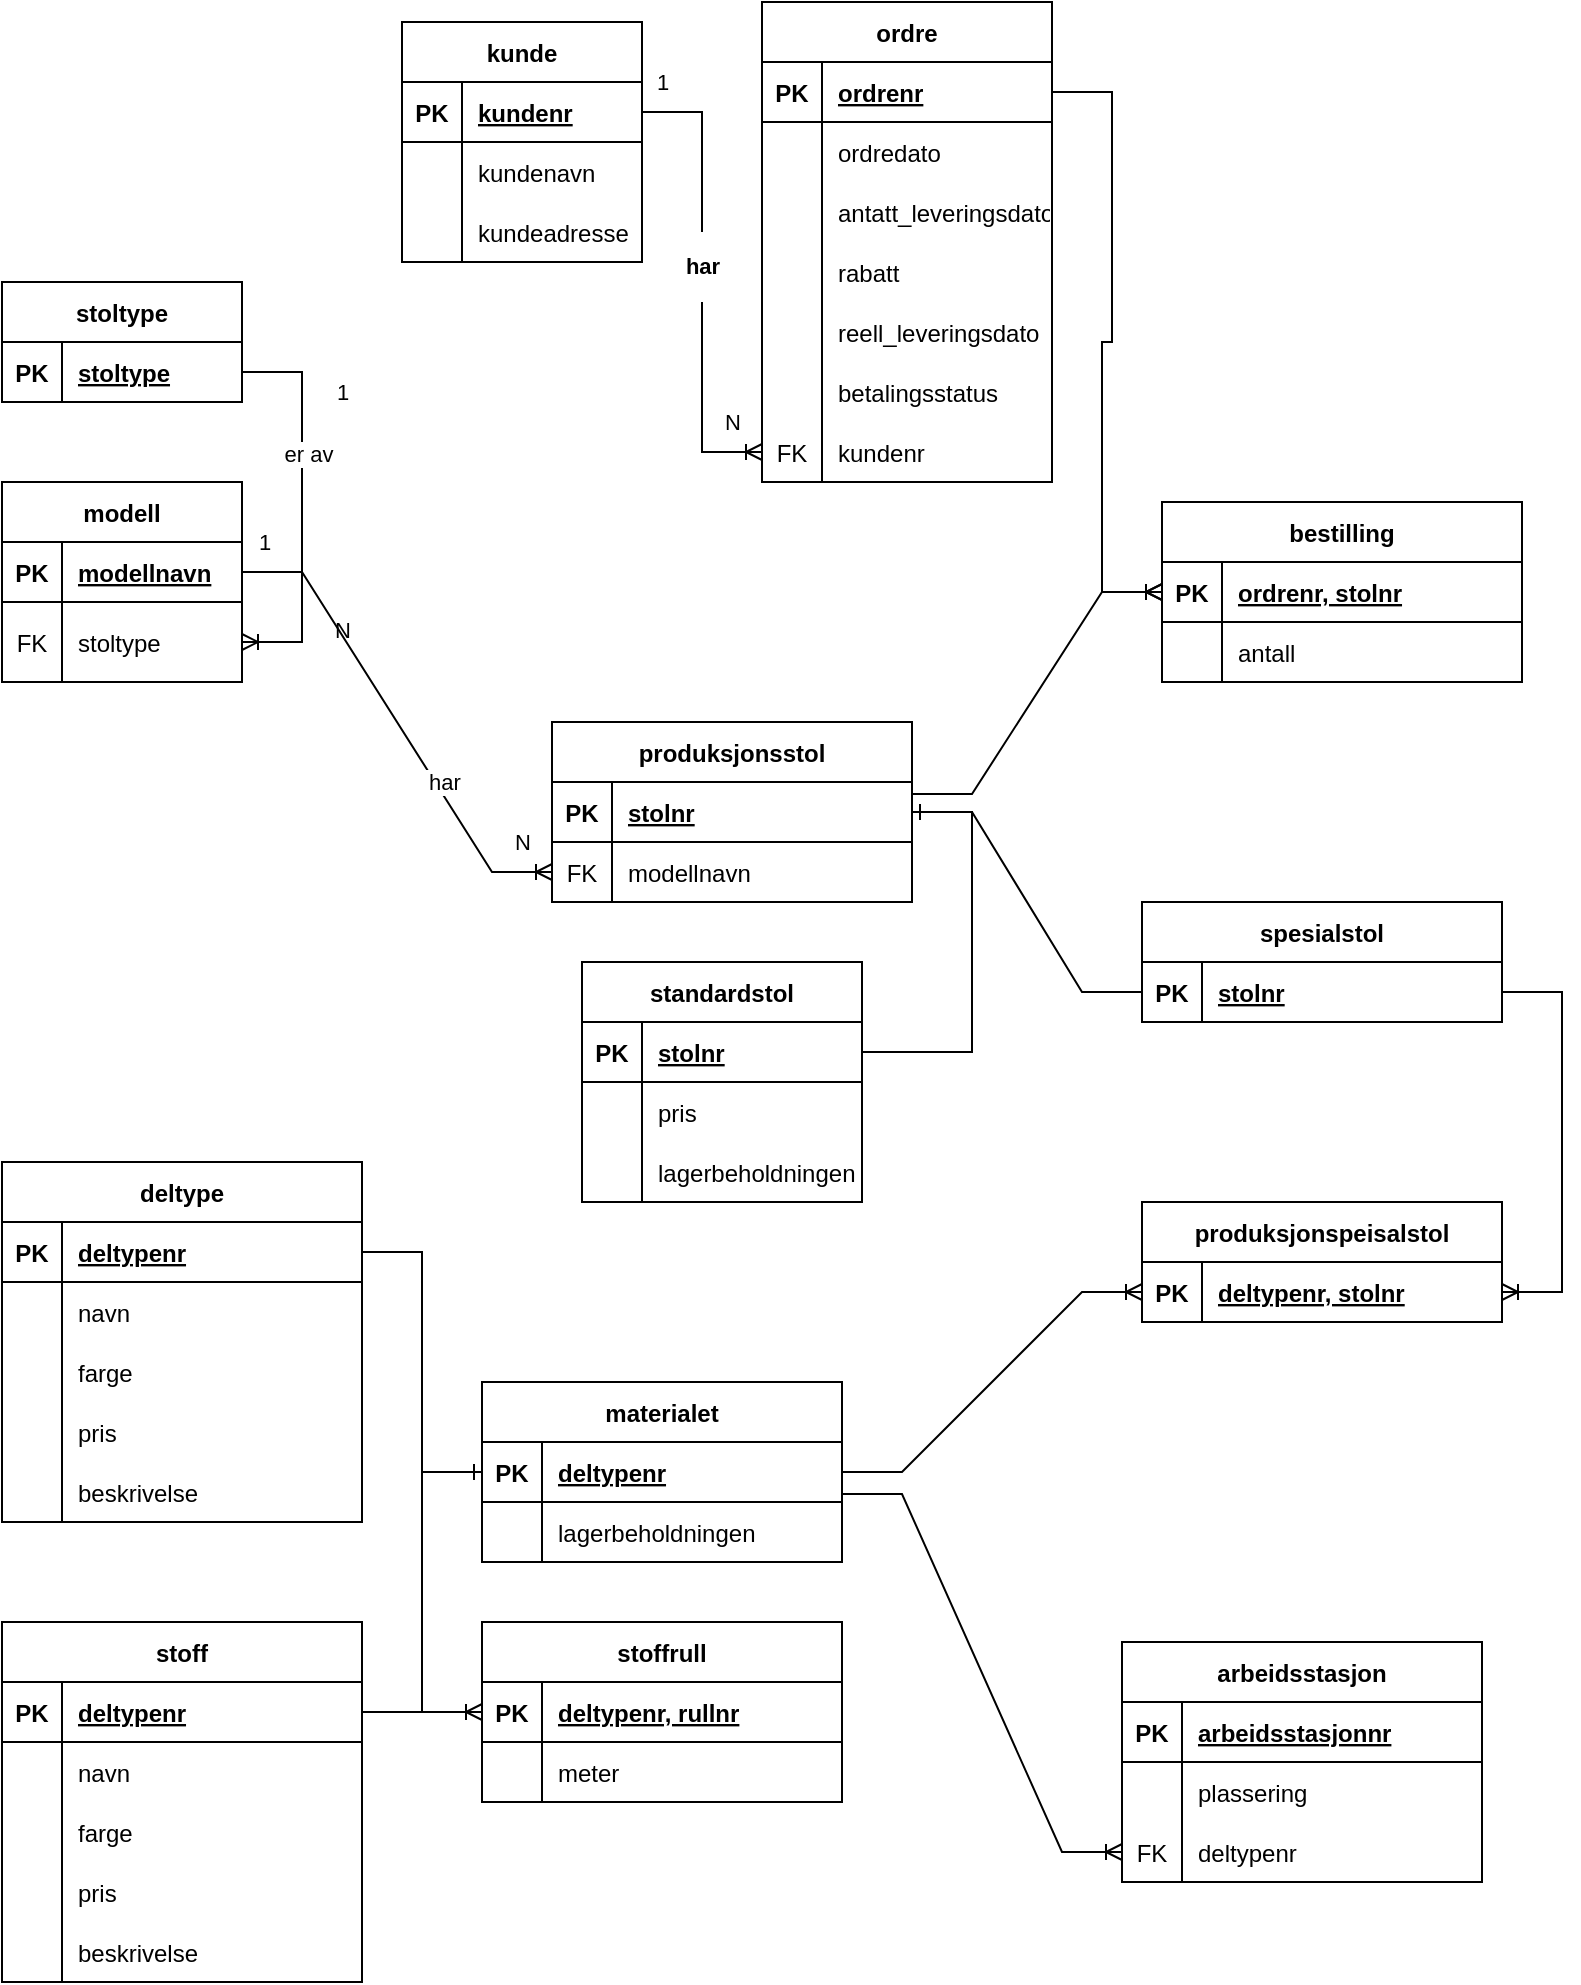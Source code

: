 <mxfile version="20.5.1" type="github">
  <diagram id="R2lEEEUBdFMjLlhIrx00" name="Page-1">
    <mxGraphModel dx="1422" dy="754" grid="1" gridSize="10" guides="1" tooltips="1" connect="1" arrows="1" fold="1" page="1" pageScale="1" pageWidth="850" pageHeight="1100" math="0" shadow="0" extFonts="Permanent Marker^https://fonts.googleapis.com/css?family=Permanent+Marker">
      <root>
        <mxCell id="0" />
        <mxCell id="1" parent="0" />
        <mxCell id="w8iE88kYgk80cEbM73zl-1" value="ordre" style="shape=table;startSize=30;container=1;collapsible=1;childLayout=tableLayout;fixedRows=1;rowLines=0;fontStyle=1;align=center;resizeLast=1;" vertex="1" parent="1">
          <mxGeometry x="440" y="20" width="145" height="240" as="geometry" />
        </mxCell>
        <mxCell id="w8iE88kYgk80cEbM73zl-2" value="" style="shape=tableRow;horizontal=0;startSize=0;swimlaneHead=0;swimlaneBody=0;fillColor=none;collapsible=0;dropTarget=0;points=[[0,0.5],[1,0.5]];portConstraint=eastwest;top=0;left=0;right=0;bottom=1;" vertex="1" parent="w8iE88kYgk80cEbM73zl-1">
          <mxGeometry y="30" width="145" height="30" as="geometry" />
        </mxCell>
        <mxCell id="w8iE88kYgk80cEbM73zl-3" value="PK" style="shape=partialRectangle;connectable=0;fillColor=none;top=0;left=0;bottom=0;right=0;fontStyle=1;overflow=hidden;" vertex="1" parent="w8iE88kYgk80cEbM73zl-2">
          <mxGeometry width="30" height="30" as="geometry">
            <mxRectangle width="30" height="30" as="alternateBounds" />
          </mxGeometry>
        </mxCell>
        <mxCell id="w8iE88kYgk80cEbM73zl-4" value="ordrenr" style="shape=partialRectangle;connectable=0;fillColor=none;top=0;left=0;bottom=0;right=0;align=left;spacingLeft=6;fontStyle=5;overflow=hidden;" vertex="1" parent="w8iE88kYgk80cEbM73zl-2">
          <mxGeometry x="30" width="115" height="30" as="geometry">
            <mxRectangle width="115" height="30" as="alternateBounds" />
          </mxGeometry>
        </mxCell>
        <mxCell id="w8iE88kYgk80cEbM73zl-5" value="" style="shape=tableRow;horizontal=0;startSize=0;swimlaneHead=0;swimlaneBody=0;fillColor=none;collapsible=0;dropTarget=0;points=[[0,0.5],[1,0.5]];portConstraint=eastwest;top=0;left=0;right=0;bottom=0;" vertex="1" parent="w8iE88kYgk80cEbM73zl-1">
          <mxGeometry y="60" width="145" height="30" as="geometry" />
        </mxCell>
        <mxCell id="w8iE88kYgk80cEbM73zl-6" value="" style="shape=partialRectangle;connectable=0;fillColor=none;top=0;left=0;bottom=0;right=0;editable=1;overflow=hidden;" vertex="1" parent="w8iE88kYgk80cEbM73zl-5">
          <mxGeometry width="30" height="30" as="geometry">
            <mxRectangle width="30" height="30" as="alternateBounds" />
          </mxGeometry>
        </mxCell>
        <mxCell id="w8iE88kYgk80cEbM73zl-7" value="ordredato" style="shape=partialRectangle;connectable=0;fillColor=none;top=0;left=0;bottom=0;right=0;align=left;spacingLeft=6;overflow=hidden;" vertex="1" parent="w8iE88kYgk80cEbM73zl-5">
          <mxGeometry x="30" width="115" height="30" as="geometry">
            <mxRectangle width="115" height="30" as="alternateBounds" />
          </mxGeometry>
        </mxCell>
        <mxCell id="w8iE88kYgk80cEbM73zl-8" value="" style="shape=tableRow;horizontal=0;startSize=0;swimlaneHead=0;swimlaneBody=0;fillColor=none;collapsible=0;dropTarget=0;points=[[0,0.5],[1,0.5]];portConstraint=eastwest;top=0;left=0;right=0;bottom=0;" vertex="1" parent="w8iE88kYgk80cEbM73zl-1">
          <mxGeometry y="90" width="145" height="30" as="geometry" />
        </mxCell>
        <mxCell id="w8iE88kYgk80cEbM73zl-9" value="" style="shape=partialRectangle;connectable=0;fillColor=none;top=0;left=0;bottom=0;right=0;editable=1;overflow=hidden;" vertex="1" parent="w8iE88kYgk80cEbM73zl-8">
          <mxGeometry width="30" height="30" as="geometry">
            <mxRectangle width="30" height="30" as="alternateBounds" />
          </mxGeometry>
        </mxCell>
        <mxCell id="w8iE88kYgk80cEbM73zl-10" value="antatt_leveringsdato" style="shape=partialRectangle;connectable=0;fillColor=none;top=0;left=0;bottom=0;right=0;align=left;spacingLeft=6;overflow=hidden;" vertex="1" parent="w8iE88kYgk80cEbM73zl-8">
          <mxGeometry x="30" width="115" height="30" as="geometry">
            <mxRectangle width="115" height="30" as="alternateBounds" />
          </mxGeometry>
        </mxCell>
        <mxCell id="w8iE88kYgk80cEbM73zl-11" value="" style="shape=tableRow;horizontal=0;startSize=0;swimlaneHead=0;swimlaneBody=0;fillColor=none;collapsible=0;dropTarget=0;points=[[0,0.5],[1,0.5]];portConstraint=eastwest;top=0;left=0;right=0;bottom=0;" vertex="1" parent="w8iE88kYgk80cEbM73zl-1">
          <mxGeometry y="120" width="145" height="30" as="geometry" />
        </mxCell>
        <mxCell id="w8iE88kYgk80cEbM73zl-12" value="" style="shape=partialRectangle;connectable=0;fillColor=none;top=0;left=0;bottom=0;right=0;editable=1;overflow=hidden;" vertex="1" parent="w8iE88kYgk80cEbM73zl-11">
          <mxGeometry width="30" height="30" as="geometry">
            <mxRectangle width="30" height="30" as="alternateBounds" />
          </mxGeometry>
        </mxCell>
        <mxCell id="w8iE88kYgk80cEbM73zl-13" value="rabatt" style="shape=partialRectangle;connectable=0;fillColor=none;top=0;left=0;bottom=0;right=0;align=left;spacingLeft=6;overflow=hidden;" vertex="1" parent="w8iE88kYgk80cEbM73zl-11">
          <mxGeometry x="30" width="115" height="30" as="geometry">
            <mxRectangle width="115" height="30" as="alternateBounds" />
          </mxGeometry>
        </mxCell>
        <mxCell id="w8iE88kYgk80cEbM73zl-27" value="" style="shape=tableRow;horizontal=0;startSize=0;swimlaneHead=0;swimlaneBody=0;fillColor=none;collapsible=0;dropTarget=0;points=[[0,0.5],[1,0.5]];portConstraint=eastwest;top=0;left=0;right=0;bottom=0;" vertex="1" parent="w8iE88kYgk80cEbM73zl-1">
          <mxGeometry y="150" width="145" height="30" as="geometry" />
        </mxCell>
        <mxCell id="w8iE88kYgk80cEbM73zl-28" value="" style="shape=partialRectangle;connectable=0;fillColor=none;top=0;left=0;bottom=0;right=0;editable=1;overflow=hidden;" vertex="1" parent="w8iE88kYgk80cEbM73zl-27">
          <mxGeometry width="30" height="30" as="geometry">
            <mxRectangle width="30" height="30" as="alternateBounds" />
          </mxGeometry>
        </mxCell>
        <mxCell id="w8iE88kYgk80cEbM73zl-29" value="reell_leveringsdato" style="shape=partialRectangle;connectable=0;fillColor=none;top=0;left=0;bottom=0;right=0;align=left;spacingLeft=6;overflow=hidden;" vertex="1" parent="w8iE88kYgk80cEbM73zl-27">
          <mxGeometry x="30" width="115" height="30" as="geometry">
            <mxRectangle width="115" height="30" as="alternateBounds" />
          </mxGeometry>
        </mxCell>
        <mxCell id="w8iE88kYgk80cEbM73zl-31" value="" style="shape=tableRow;horizontal=0;startSize=0;swimlaneHead=0;swimlaneBody=0;fillColor=none;collapsible=0;dropTarget=0;points=[[0,0.5],[1,0.5]];portConstraint=eastwest;top=0;left=0;right=0;bottom=0;" vertex="1" parent="w8iE88kYgk80cEbM73zl-1">
          <mxGeometry y="180" width="145" height="30" as="geometry" />
        </mxCell>
        <mxCell id="w8iE88kYgk80cEbM73zl-32" value="" style="shape=partialRectangle;connectable=0;fillColor=none;top=0;left=0;bottom=0;right=0;editable=1;overflow=hidden;" vertex="1" parent="w8iE88kYgk80cEbM73zl-31">
          <mxGeometry width="30" height="30" as="geometry">
            <mxRectangle width="30" height="30" as="alternateBounds" />
          </mxGeometry>
        </mxCell>
        <mxCell id="w8iE88kYgk80cEbM73zl-33" value="betalingsstatus" style="shape=partialRectangle;connectable=0;fillColor=none;top=0;left=0;bottom=0;right=0;align=left;spacingLeft=6;overflow=hidden;" vertex="1" parent="w8iE88kYgk80cEbM73zl-31">
          <mxGeometry x="30" width="115" height="30" as="geometry">
            <mxRectangle width="115" height="30" as="alternateBounds" />
          </mxGeometry>
        </mxCell>
        <mxCell id="w8iE88kYgk80cEbM73zl-34" value="" style="shape=tableRow;horizontal=0;startSize=0;swimlaneHead=0;swimlaneBody=0;fillColor=none;collapsible=0;dropTarget=0;points=[[0,0.5],[1,0.5]];portConstraint=eastwest;top=0;left=0;right=0;bottom=0;" vertex="1" parent="w8iE88kYgk80cEbM73zl-1">
          <mxGeometry y="210" width="145" height="30" as="geometry" />
        </mxCell>
        <mxCell id="w8iE88kYgk80cEbM73zl-35" value="FK" style="shape=partialRectangle;connectable=0;fillColor=none;top=0;left=0;bottom=0;right=0;fontStyle=0;overflow=hidden;" vertex="1" parent="w8iE88kYgk80cEbM73zl-34">
          <mxGeometry width="30" height="30" as="geometry">
            <mxRectangle width="30" height="30" as="alternateBounds" />
          </mxGeometry>
        </mxCell>
        <mxCell id="w8iE88kYgk80cEbM73zl-36" value="kundenr" style="shape=partialRectangle;connectable=0;fillColor=none;top=0;left=0;bottom=0;right=0;align=left;spacingLeft=6;fontStyle=0;overflow=hidden;" vertex="1" parent="w8iE88kYgk80cEbM73zl-34">
          <mxGeometry x="30" width="115" height="30" as="geometry">
            <mxRectangle width="115" height="30" as="alternateBounds" />
          </mxGeometry>
        </mxCell>
        <mxCell id="w8iE88kYgk80cEbM73zl-14" value="kunde" style="shape=table;startSize=30;container=1;collapsible=1;childLayout=tableLayout;fixedRows=1;rowLines=0;fontStyle=1;align=center;resizeLast=1;" vertex="1" parent="1">
          <mxGeometry x="260" y="30" width="120" height="120" as="geometry" />
        </mxCell>
        <mxCell id="w8iE88kYgk80cEbM73zl-15" value="" style="shape=tableRow;horizontal=0;startSize=0;swimlaneHead=0;swimlaneBody=0;fillColor=none;collapsible=0;dropTarget=0;points=[[0,0.5],[1,0.5]];portConstraint=eastwest;top=0;left=0;right=0;bottom=1;" vertex="1" parent="w8iE88kYgk80cEbM73zl-14">
          <mxGeometry y="30" width="120" height="30" as="geometry" />
        </mxCell>
        <mxCell id="w8iE88kYgk80cEbM73zl-16" value="PK" style="shape=partialRectangle;connectable=0;fillColor=none;top=0;left=0;bottom=0;right=0;fontStyle=1;overflow=hidden;" vertex="1" parent="w8iE88kYgk80cEbM73zl-15">
          <mxGeometry width="30" height="30" as="geometry">
            <mxRectangle width="30" height="30" as="alternateBounds" />
          </mxGeometry>
        </mxCell>
        <mxCell id="w8iE88kYgk80cEbM73zl-17" value="kundenr" style="shape=partialRectangle;connectable=0;fillColor=none;top=0;left=0;bottom=0;right=0;align=left;spacingLeft=6;fontStyle=5;overflow=hidden;" vertex="1" parent="w8iE88kYgk80cEbM73zl-15">
          <mxGeometry x="30" width="90" height="30" as="geometry">
            <mxRectangle width="90" height="30" as="alternateBounds" />
          </mxGeometry>
        </mxCell>
        <mxCell id="w8iE88kYgk80cEbM73zl-18" value="" style="shape=tableRow;horizontal=0;startSize=0;swimlaneHead=0;swimlaneBody=0;fillColor=none;collapsible=0;dropTarget=0;points=[[0,0.5],[1,0.5]];portConstraint=eastwest;top=0;left=0;right=0;bottom=0;" vertex="1" parent="w8iE88kYgk80cEbM73zl-14">
          <mxGeometry y="60" width="120" height="30" as="geometry" />
        </mxCell>
        <mxCell id="w8iE88kYgk80cEbM73zl-19" value="" style="shape=partialRectangle;connectable=0;fillColor=none;top=0;left=0;bottom=0;right=0;editable=1;overflow=hidden;" vertex="1" parent="w8iE88kYgk80cEbM73zl-18">
          <mxGeometry width="30" height="30" as="geometry">
            <mxRectangle width="30" height="30" as="alternateBounds" />
          </mxGeometry>
        </mxCell>
        <mxCell id="w8iE88kYgk80cEbM73zl-20" value="kundenavn" style="shape=partialRectangle;connectable=0;fillColor=none;top=0;left=0;bottom=0;right=0;align=left;spacingLeft=6;overflow=hidden;" vertex="1" parent="w8iE88kYgk80cEbM73zl-18">
          <mxGeometry x="30" width="90" height="30" as="geometry">
            <mxRectangle width="90" height="30" as="alternateBounds" />
          </mxGeometry>
        </mxCell>
        <mxCell id="w8iE88kYgk80cEbM73zl-21" value="" style="shape=tableRow;horizontal=0;startSize=0;swimlaneHead=0;swimlaneBody=0;fillColor=none;collapsible=0;dropTarget=0;points=[[0,0.5],[1,0.5]];portConstraint=eastwest;top=0;left=0;right=0;bottom=0;" vertex="1" parent="w8iE88kYgk80cEbM73zl-14">
          <mxGeometry y="90" width="120" height="30" as="geometry" />
        </mxCell>
        <mxCell id="w8iE88kYgk80cEbM73zl-22" value="" style="shape=partialRectangle;connectable=0;fillColor=none;top=0;left=0;bottom=0;right=0;editable=1;overflow=hidden;" vertex="1" parent="w8iE88kYgk80cEbM73zl-21">
          <mxGeometry width="30" height="30" as="geometry">
            <mxRectangle width="30" height="30" as="alternateBounds" />
          </mxGeometry>
        </mxCell>
        <mxCell id="w8iE88kYgk80cEbM73zl-23" value="kundeadresse" style="shape=partialRectangle;connectable=0;fillColor=none;top=0;left=0;bottom=0;right=0;align=left;spacingLeft=6;overflow=hidden;" vertex="1" parent="w8iE88kYgk80cEbM73zl-21">
          <mxGeometry x="30" width="90" height="30" as="geometry">
            <mxRectangle width="90" height="30" as="alternateBounds" />
          </mxGeometry>
        </mxCell>
        <mxCell id="w8iE88kYgk80cEbM73zl-37" value="" style="edgeStyle=entityRelationEdgeStyle;fontSize=12;html=1;endArrow=ERoneToMany;rounded=0;align=right;labelPosition=left;verticalLabelPosition=top;verticalAlign=bottom;" edge="1" parent="1" source="w8iE88kYgk80cEbM73zl-15" target="w8iE88kYgk80cEbM73zl-34">
          <mxGeometry width="100" height="100" relative="1" as="geometry">
            <mxPoint x="290" y="580" as="sourcePoint" />
            <mxPoint x="390" y="480" as="targetPoint" />
          </mxGeometry>
        </mxCell>
        <mxCell id="w8iE88kYgk80cEbM73zl-41" value="1" style="edgeLabel;html=1;align=center;verticalAlign=middle;resizable=0;points=[];" vertex="1" connectable="0" parent="w8iE88kYgk80cEbM73zl-37">
          <mxGeometry x="-0.107" y="-1" relative="1" as="geometry">
            <mxPoint x="-19" y="-88" as="offset" />
          </mxGeometry>
        </mxCell>
        <mxCell id="w8iE88kYgk80cEbM73zl-43" value="N" style="edgeLabel;html=1;align=center;verticalAlign=middle;resizable=0;points=[];" vertex="1" connectable="0" parent="w8iE88kYgk80cEbM73zl-37">
          <mxGeometry x="0.548" y="-2" relative="1" as="geometry">
            <mxPoint x="17" y="7" as="offset" />
          </mxGeometry>
        </mxCell>
        <mxCell id="w8iE88kYgk80cEbM73zl-44" value="&lt;p style=&quot;line-height: 1.2;&quot;&gt;&lt;b&gt;&amp;nbsp;har&amp;nbsp;&lt;/b&gt;&lt;/p&gt;" style="edgeLabel;html=1;align=center;verticalAlign=middle;resizable=0;points=[];spacingLeft=0;spacingRight=0;spacing=0;" vertex="1" connectable="0" parent="w8iE88kYgk80cEbM73zl-37">
          <mxGeometry x="-0.065" y="-1" relative="1" as="geometry">
            <mxPoint x="1" y="-1" as="offset" />
          </mxGeometry>
        </mxCell>
        <mxCell id="w8iE88kYgk80cEbM73zl-45" value="stoltype" style="shape=table;startSize=30;container=1;collapsible=1;childLayout=tableLayout;fixedRows=1;rowLines=0;fontStyle=1;align=center;resizeLast=1;" vertex="1" parent="1">
          <mxGeometry x="60" y="160" width="120" height="60" as="geometry" />
        </mxCell>
        <mxCell id="w8iE88kYgk80cEbM73zl-46" value="" style="shape=tableRow;horizontal=0;startSize=0;swimlaneHead=0;swimlaneBody=0;fillColor=none;collapsible=0;dropTarget=0;points=[[0,0.5],[1,0.5]];portConstraint=eastwest;top=0;left=0;right=0;bottom=1;" vertex="1" parent="w8iE88kYgk80cEbM73zl-45">
          <mxGeometry y="30" width="120" height="30" as="geometry" />
        </mxCell>
        <mxCell id="w8iE88kYgk80cEbM73zl-47" value="PK" style="shape=partialRectangle;connectable=0;fillColor=none;top=0;left=0;bottom=0;right=0;fontStyle=1;overflow=hidden;" vertex="1" parent="w8iE88kYgk80cEbM73zl-46">
          <mxGeometry width="30" height="30" as="geometry">
            <mxRectangle width="30" height="30" as="alternateBounds" />
          </mxGeometry>
        </mxCell>
        <mxCell id="w8iE88kYgk80cEbM73zl-48" value="stoltype" style="shape=partialRectangle;connectable=0;fillColor=none;top=0;left=0;bottom=0;right=0;align=left;spacingLeft=6;fontStyle=5;overflow=hidden;" vertex="1" parent="w8iE88kYgk80cEbM73zl-46">
          <mxGeometry x="30" width="90" height="30" as="geometry">
            <mxRectangle width="90" height="30" as="alternateBounds" />
          </mxGeometry>
        </mxCell>
        <mxCell id="w8iE88kYgk80cEbM73zl-58" value="modell" style="shape=table;startSize=30;container=1;collapsible=1;childLayout=tableLayout;fixedRows=1;rowLines=0;fontStyle=1;align=center;resizeLast=1;" vertex="1" parent="1">
          <mxGeometry x="60" y="260" width="120" height="100" as="geometry" />
        </mxCell>
        <mxCell id="w8iE88kYgk80cEbM73zl-59" value="" style="shape=tableRow;horizontal=0;startSize=0;swimlaneHead=0;swimlaneBody=0;fillColor=none;collapsible=0;dropTarget=0;points=[[0,0.5],[1,0.5]];portConstraint=eastwest;top=0;left=0;right=0;bottom=1;" vertex="1" parent="w8iE88kYgk80cEbM73zl-58">
          <mxGeometry y="30" width="120" height="30" as="geometry" />
        </mxCell>
        <mxCell id="w8iE88kYgk80cEbM73zl-60" value="PK" style="shape=partialRectangle;connectable=0;fillColor=none;top=0;left=0;bottom=0;right=0;fontStyle=1;overflow=hidden;" vertex="1" parent="w8iE88kYgk80cEbM73zl-59">
          <mxGeometry width="30" height="30" as="geometry">
            <mxRectangle width="30" height="30" as="alternateBounds" />
          </mxGeometry>
        </mxCell>
        <mxCell id="w8iE88kYgk80cEbM73zl-61" value="modellnavn" style="shape=partialRectangle;connectable=0;fillColor=none;top=0;left=0;bottom=0;right=0;align=left;spacingLeft=6;fontStyle=5;overflow=hidden;" vertex="1" parent="w8iE88kYgk80cEbM73zl-59">
          <mxGeometry x="30" width="90" height="30" as="geometry">
            <mxRectangle width="90" height="30" as="alternateBounds" />
          </mxGeometry>
        </mxCell>
        <mxCell id="w8iE88kYgk80cEbM73zl-71" value="" style="shape=tableRow;horizontal=0;startSize=0;swimlaneHead=0;swimlaneBody=0;fillColor=none;collapsible=0;dropTarget=0;points=[[0,0.5],[1,0.5]];portConstraint=eastwest;top=0;left=0;right=0;bottom=0;" vertex="1" parent="w8iE88kYgk80cEbM73zl-58">
          <mxGeometry y="60" width="120" height="40" as="geometry" />
        </mxCell>
        <mxCell id="w8iE88kYgk80cEbM73zl-72" value="FK" style="shape=partialRectangle;connectable=0;fillColor=none;top=0;left=0;bottom=0;right=0;fontStyle=0;overflow=hidden;" vertex="1" parent="w8iE88kYgk80cEbM73zl-71">
          <mxGeometry width="30" height="40" as="geometry">
            <mxRectangle width="30" height="40" as="alternateBounds" />
          </mxGeometry>
        </mxCell>
        <mxCell id="w8iE88kYgk80cEbM73zl-73" value="stoltype" style="shape=partialRectangle;connectable=0;fillColor=none;top=0;left=0;bottom=0;right=0;align=left;spacingLeft=6;fontStyle=0;overflow=hidden;" vertex="1" parent="w8iE88kYgk80cEbM73zl-71">
          <mxGeometry x="30" width="90" height="40" as="geometry">
            <mxRectangle width="90" height="40" as="alternateBounds" />
          </mxGeometry>
        </mxCell>
        <mxCell id="w8iE88kYgk80cEbM73zl-74" value="" style="edgeStyle=entityRelationEdgeStyle;fontSize=12;html=1;endArrow=ERoneToMany;rounded=0;align=center;" edge="1" parent="1" source="w8iE88kYgk80cEbM73zl-46" target="w8iE88kYgk80cEbM73zl-71">
          <mxGeometry width="100" height="100" relative="1" as="geometry">
            <mxPoint x="60" y="590" as="sourcePoint" />
            <mxPoint x="100" y="680" as="targetPoint" />
          </mxGeometry>
        </mxCell>
        <mxCell id="w8iE88kYgk80cEbM73zl-75" value="1" style="edgeLabel;html=1;align=center;verticalAlign=middle;resizable=0;points=[];" vertex="1" connectable="0" parent="w8iE88kYgk80cEbM73zl-74">
          <mxGeometry x="-0.034" y="2" relative="1" as="geometry">
            <mxPoint x="18" y="-54" as="offset" />
          </mxGeometry>
        </mxCell>
        <mxCell id="w8iE88kYgk80cEbM73zl-76" value="N" style="edgeLabel;html=1;align=center;verticalAlign=middle;resizable=0;points=[];" vertex="1" connectable="0" parent="w8iE88kYgk80cEbM73zl-74">
          <mxGeometry x="0.151" relative="1" as="geometry">
            <mxPoint x="20" y="47" as="offset" />
          </mxGeometry>
        </mxCell>
        <mxCell id="w8iE88kYgk80cEbM73zl-77" value="er av" style="edgeLabel;html=1;align=center;verticalAlign=middle;resizable=0;points=[];" vertex="1" connectable="0" parent="w8iE88kYgk80cEbM73zl-74">
          <mxGeometry x="-0.083" y="3" relative="1" as="geometry">
            <mxPoint y="-19" as="offset" />
          </mxGeometry>
        </mxCell>
        <mxCell id="w8iE88kYgk80cEbM73zl-78" value="standardstol" style="shape=table;startSize=30;container=1;collapsible=1;childLayout=tableLayout;fixedRows=1;rowLines=0;fontStyle=1;align=center;resizeLast=1;" vertex="1" parent="1">
          <mxGeometry x="350" y="500" width="140" height="120" as="geometry" />
        </mxCell>
        <mxCell id="w8iE88kYgk80cEbM73zl-79" value="" style="shape=tableRow;horizontal=0;startSize=0;swimlaneHead=0;swimlaneBody=0;fillColor=none;collapsible=0;dropTarget=0;points=[[0,0.5],[1,0.5]];portConstraint=eastwest;top=0;left=0;right=0;bottom=1;" vertex="1" parent="w8iE88kYgk80cEbM73zl-78">
          <mxGeometry y="30" width="140" height="30" as="geometry" />
        </mxCell>
        <mxCell id="w8iE88kYgk80cEbM73zl-80" value="PK" style="shape=partialRectangle;connectable=0;fillColor=none;top=0;left=0;bottom=0;right=0;fontStyle=1;overflow=hidden;" vertex="1" parent="w8iE88kYgk80cEbM73zl-79">
          <mxGeometry width="30" height="30" as="geometry">
            <mxRectangle width="30" height="30" as="alternateBounds" />
          </mxGeometry>
        </mxCell>
        <mxCell id="w8iE88kYgk80cEbM73zl-81" value="stolnr" style="shape=partialRectangle;connectable=0;fillColor=none;top=0;left=0;bottom=0;right=0;align=left;spacingLeft=6;fontStyle=5;overflow=hidden;" vertex="1" parent="w8iE88kYgk80cEbM73zl-79">
          <mxGeometry x="30" width="110" height="30" as="geometry">
            <mxRectangle width="110" height="30" as="alternateBounds" />
          </mxGeometry>
        </mxCell>
        <mxCell id="w8iE88kYgk80cEbM73zl-82" value="" style="shape=tableRow;horizontal=0;startSize=0;swimlaneHead=0;swimlaneBody=0;fillColor=none;collapsible=0;dropTarget=0;points=[[0,0.5],[1,0.5]];portConstraint=eastwest;top=0;left=0;right=0;bottom=0;" vertex="1" parent="w8iE88kYgk80cEbM73zl-78">
          <mxGeometry y="60" width="140" height="30" as="geometry" />
        </mxCell>
        <mxCell id="w8iE88kYgk80cEbM73zl-83" value="" style="shape=partialRectangle;connectable=0;fillColor=none;top=0;left=0;bottom=0;right=0;editable=1;overflow=hidden;" vertex="1" parent="w8iE88kYgk80cEbM73zl-82">
          <mxGeometry width="30" height="30" as="geometry">
            <mxRectangle width="30" height="30" as="alternateBounds" />
          </mxGeometry>
        </mxCell>
        <mxCell id="w8iE88kYgk80cEbM73zl-84" value="pris" style="shape=partialRectangle;connectable=0;fillColor=none;top=0;left=0;bottom=0;right=0;align=left;spacingLeft=6;overflow=hidden;" vertex="1" parent="w8iE88kYgk80cEbM73zl-82">
          <mxGeometry x="30" width="110" height="30" as="geometry">
            <mxRectangle width="110" height="30" as="alternateBounds" />
          </mxGeometry>
        </mxCell>
        <mxCell id="w8iE88kYgk80cEbM73zl-85" value="" style="shape=tableRow;horizontal=0;startSize=0;swimlaneHead=0;swimlaneBody=0;fillColor=none;collapsible=0;dropTarget=0;points=[[0,0.5],[1,0.5]];portConstraint=eastwest;top=0;left=0;right=0;bottom=0;" vertex="1" parent="w8iE88kYgk80cEbM73zl-78">
          <mxGeometry y="90" width="140" height="30" as="geometry" />
        </mxCell>
        <mxCell id="w8iE88kYgk80cEbM73zl-86" value="" style="shape=partialRectangle;connectable=0;fillColor=none;top=0;left=0;bottom=0;right=0;editable=1;overflow=hidden;" vertex="1" parent="w8iE88kYgk80cEbM73zl-85">
          <mxGeometry width="30" height="30" as="geometry">
            <mxRectangle width="30" height="30" as="alternateBounds" />
          </mxGeometry>
        </mxCell>
        <mxCell id="w8iE88kYgk80cEbM73zl-87" value="lagerbeholdningen" style="shape=partialRectangle;connectable=0;fillColor=none;top=0;left=0;bottom=0;right=0;align=left;spacingLeft=6;overflow=hidden;" vertex="1" parent="w8iE88kYgk80cEbM73zl-85">
          <mxGeometry x="30" width="110" height="30" as="geometry">
            <mxRectangle width="110" height="30" as="alternateBounds" />
          </mxGeometry>
        </mxCell>
        <mxCell id="w8iE88kYgk80cEbM73zl-91" value="bestilling" style="shape=table;startSize=30;container=1;collapsible=1;childLayout=tableLayout;fixedRows=1;rowLines=0;fontStyle=1;align=center;resizeLast=1;" vertex="1" parent="1">
          <mxGeometry x="640" y="270" width="180" height="90" as="geometry" />
        </mxCell>
        <mxCell id="w8iE88kYgk80cEbM73zl-92" value="" style="shape=tableRow;horizontal=0;startSize=0;swimlaneHead=0;swimlaneBody=0;fillColor=none;collapsible=0;dropTarget=0;points=[[0,0.5],[1,0.5]];portConstraint=eastwest;top=0;left=0;right=0;bottom=1;" vertex="1" parent="w8iE88kYgk80cEbM73zl-91">
          <mxGeometry y="30" width="180" height="30" as="geometry" />
        </mxCell>
        <mxCell id="w8iE88kYgk80cEbM73zl-93" value="PK" style="shape=partialRectangle;connectable=0;fillColor=none;top=0;left=0;bottom=0;right=0;fontStyle=1;overflow=hidden;" vertex="1" parent="w8iE88kYgk80cEbM73zl-92">
          <mxGeometry width="30" height="30" as="geometry">
            <mxRectangle width="30" height="30" as="alternateBounds" />
          </mxGeometry>
        </mxCell>
        <mxCell id="w8iE88kYgk80cEbM73zl-94" value="ordrenr, stolnr" style="shape=partialRectangle;connectable=0;fillColor=none;top=0;left=0;bottom=0;right=0;align=left;spacingLeft=6;fontStyle=5;overflow=hidden;" vertex="1" parent="w8iE88kYgk80cEbM73zl-92">
          <mxGeometry x="30" width="150" height="30" as="geometry">
            <mxRectangle width="150" height="30" as="alternateBounds" />
          </mxGeometry>
        </mxCell>
        <mxCell id="w8iE88kYgk80cEbM73zl-95" value="" style="shape=tableRow;horizontal=0;startSize=0;swimlaneHead=0;swimlaneBody=0;fillColor=none;collapsible=0;dropTarget=0;points=[[0,0.5],[1,0.5]];portConstraint=eastwest;top=0;left=0;right=0;bottom=0;" vertex="1" parent="w8iE88kYgk80cEbM73zl-91">
          <mxGeometry y="60" width="180" height="30" as="geometry" />
        </mxCell>
        <mxCell id="w8iE88kYgk80cEbM73zl-96" value="" style="shape=partialRectangle;connectable=0;fillColor=none;top=0;left=0;bottom=0;right=0;editable=1;overflow=hidden;" vertex="1" parent="w8iE88kYgk80cEbM73zl-95">
          <mxGeometry width="30" height="30" as="geometry">
            <mxRectangle width="30" height="30" as="alternateBounds" />
          </mxGeometry>
        </mxCell>
        <mxCell id="w8iE88kYgk80cEbM73zl-97" value="antall" style="shape=partialRectangle;connectable=0;fillColor=none;top=0;left=0;bottom=0;right=0;align=left;spacingLeft=6;overflow=hidden;" vertex="1" parent="w8iE88kYgk80cEbM73zl-95">
          <mxGeometry x="30" width="150" height="30" as="geometry">
            <mxRectangle width="150" height="30" as="alternateBounds" />
          </mxGeometry>
        </mxCell>
        <mxCell id="w8iE88kYgk80cEbM73zl-104" value="produksjonsstol" style="shape=table;startSize=30;container=1;collapsible=1;childLayout=tableLayout;fixedRows=1;rowLines=0;fontStyle=1;align=center;resizeLast=1;" vertex="1" parent="1">
          <mxGeometry x="335" y="380" width="180" height="90" as="geometry" />
        </mxCell>
        <mxCell id="w8iE88kYgk80cEbM73zl-105" value="" style="shape=tableRow;horizontal=0;startSize=0;swimlaneHead=0;swimlaneBody=0;fillColor=none;collapsible=0;dropTarget=0;points=[[0,0.5],[1,0.5]];portConstraint=eastwest;top=0;left=0;right=0;bottom=1;" vertex="1" parent="w8iE88kYgk80cEbM73zl-104">
          <mxGeometry y="30" width="180" height="30" as="geometry" />
        </mxCell>
        <mxCell id="w8iE88kYgk80cEbM73zl-106" value="PK" style="shape=partialRectangle;connectable=0;fillColor=none;top=0;left=0;bottom=0;right=0;fontStyle=1;overflow=hidden;" vertex="1" parent="w8iE88kYgk80cEbM73zl-105">
          <mxGeometry width="30" height="30" as="geometry">
            <mxRectangle width="30" height="30" as="alternateBounds" />
          </mxGeometry>
        </mxCell>
        <mxCell id="w8iE88kYgk80cEbM73zl-107" value="stolnr" style="shape=partialRectangle;connectable=0;fillColor=none;top=0;left=0;bottom=0;right=0;align=left;spacingLeft=6;fontStyle=5;overflow=hidden;" vertex="1" parent="w8iE88kYgk80cEbM73zl-105">
          <mxGeometry x="30" width="150" height="30" as="geometry">
            <mxRectangle width="150" height="30" as="alternateBounds" />
          </mxGeometry>
        </mxCell>
        <mxCell id="w8iE88kYgk80cEbM73zl-117" value="" style="shape=tableRow;horizontal=0;startSize=0;swimlaneHead=0;swimlaneBody=0;fillColor=none;collapsible=0;dropTarget=0;points=[[0,0.5],[1,0.5]];portConstraint=eastwest;top=0;left=0;right=0;bottom=0;" vertex="1" parent="w8iE88kYgk80cEbM73zl-104">
          <mxGeometry y="60" width="180" height="30" as="geometry" />
        </mxCell>
        <mxCell id="w8iE88kYgk80cEbM73zl-118" value="FK" style="shape=partialRectangle;connectable=0;fillColor=none;top=0;left=0;bottom=0;right=0;fontStyle=0;overflow=hidden;" vertex="1" parent="w8iE88kYgk80cEbM73zl-117">
          <mxGeometry width="30" height="30" as="geometry">
            <mxRectangle width="30" height="30" as="alternateBounds" />
          </mxGeometry>
        </mxCell>
        <mxCell id="w8iE88kYgk80cEbM73zl-119" value="modellnavn" style="shape=partialRectangle;connectable=0;fillColor=none;top=0;left=0;bottom=0;right=0;align=left;spacingLeft=6;fontStyle=0;overflow=hidden;" vertex="1" parent="w8iE88kYgk80cEbM73zl-117">
          <mxGeometry x="30" width="150" height="30" as="geometry">
            <mxRectangle width="150" height="30" as="alternateBounds" />
          </mxGeometry>
        </mxCell>
        <mxCell id="w8iE88kYgk80cEbM73zl-121" value="" style="edgeStyle=entityRelationEdgeStyle;fontSize=12;html=1;endArrow=ERoneToMany;rounded=0;" edge="1" parent="1" source="w8iE88kYgk80cEbM73zl-59" target="w8iE88kYgk80cEbM73zl-117">
          <mxGeometry width="100" height="100" relative="1" as="geometry">
            <mxPoint x="380" y="520" as="sourcePoint" />
            <mxPoint x="480" y="420" as="targetPoint" />
          </mxGeometry>
        </mxCell>
        <mxCell id="w8iE88kYgk80cEbM73zl-122" value="1" style="edgeLabel;html=1;align=center;verticalAlign=middle;resizable=0;points=[];" vertex="1" connectable="0" parent="w8iE88kYgk80cEbM73zl-121">
          <mxGeometry x="-0.02" y="-2" relative="1" as="geometry">
            <mxPoint x="-64" y="-89" as="offset" />
          </mxGeometry>
        </mxCell>
        <mxCell id="w8iE88kYgk80cEbM73zl-123" value="N" style="edgeLabel;html=1;align=center;verticalAlign=middle;resizable=0;points=[];" vertex="1" connectable="0" parent="w8iE88kYgk80cEbM73zl-121">
          <mxGeometry x="0.04" y="2" relative="1" as="geometry">
            <mxPoint x="58" y="57" as="offset" />
          </mxGeometry>
        </mxCell>
        <mxCell id="w8iE88kYgk80cEbM73zl-124" value="&amp;nbsp;har&amp;nbsp;" style="edgeLabel;html=1;align=center;verticalAlign=middle;resizable=0;points=[];" vertex="1" connectable="0" parent="w8iE88kYgk80cEbM73zl-121">
          <mxGeometry x="-0.02" y="-2" relative="1" as="geometry">
            <mxPoint x="26" y="31" as="offset" />
          </mxGeometry>
        </mxCell>
        <mxCell id="w8iE88kYgk80cEbM73zl-125" value="" style="edgeStyle=entityRelationEdgeStyle;fontSize=12;html=1;endArrow=ERoneToMany;rounded=0;exitX=1;exitY=0.2;exitDx=0;exitDy=0;exitPerimeter=0;" edge="1" parent="1" source="w8iE88kYgk80cEbM73zl-105" target="w8iE88kYgk80cEbM73zl-92">
          <mxGeometry width="100" height="100" relative="1" as="geometry">
            <mxPoint x="570" y="600" as="sourcePoint" />
            <mxPoint x="670" y="500" as="targetPoint" />
          </mxGeometry>
        </mxCell>
        <mxCell id="w8iE88kYgk80cEbM73zl-126" value="" style="edgeStyle=entityRelationEdgeStyle;fontSize=12;html=1;endArrow=ERoneToMany;rounded=0;" edge="1" parent="1" source="w8iE88kYgk80cEbM73zl-2" target="w8iE88kYgk80cEbM73zl-92">
          <mxGeometry width="100" height="100" relative="1" as="geometry">
            <mxPoint x="670" y="390" as="sourcePoint" />
            <mxPoint x="770" y="290" as="targetPoint" />
          </mxGeometry>
        </mxCell>
        <mxCell id="w8iE88kYgk80cEbM73zl-127" value="spesialstol" style="shape=table;startSize=30;container=1;collapsible=1;childLayout=tableLayout;fixedRows=1;rowLines=0;fontStyle=1;align=center;resizeLast=1;" vertex="1" parent="1">
          <mxGeometry x="630" y="470" width="180" height="60" as="geometry" />
        </mxCell>
        <mxCell id="w8iE88kYgk80cEbM73zl-128" value="" style="shape=tableRow;horizontal=0;startSize=0;swimlaneHead=0;swimlaneBody=0;fillColor=none;collapsible=0;dropTarget=0;points=[[0,0.5],[1,0.5]];portConstraint=eastwest;top=0;left=0;right=0;bottom=1;" vertex="1" parent="w8iE88kYgk80cEbM73zl-127">
          <mxGeometry y="30" width="180" height="30" as="geometry" />
        </mxCell>
        <mxCell id="w8iE88kYgk80cEbM73zl-129" value="PK" style="shape=partialRectangle;connectable=0;fillColor=none;top=0;left=0;bottom=0;right=0;fontStyle=1;overflow=hidden;" vertex="1" parent="w8iE88kYgk80cEbM73zl-128">
          <mxGeometry width="30" height="30" as="geometry">
            <mxRectangle width="30" height="30" as="alternateBounds" />
          </mxGeometry>
        </mxCell>
        <mxCell id="w8iE88kYgk80cEbM73zl-130" value="stolnr" style="shape=partialRectangle;connectable=0;fillColor=none;top=0;left=0;bottom=0;right=0;align=left;spacingLeft=6;fontStyle=5;overflow=hidden;" vertex="1" parent="w8iE88kYgk80cEbM73zl-128">
          <mxGeometry x="30" width="150" height="30" as="geometry">
            <mxRectangle width="150" height="30" as="alternateBounds" />
          </mxGeometry>
        </mxCell>
        <mxCell id="w8iE88kYgk80cEbM73zl-140" value="arbeidsstasjon" style="shape=table;startSize=30;container=1;collapsible=1;childLayout=tableLayout;fixedRows=1;rowLines=0;fontStyle=1;align=center;resizeLast=1;" vertex="1" parent="1">
          <mxGeometry x="620" y="840" width="180" height="120" as="geometry" />
        </mxCell>
        <mxCell id="w8iE88kYgk80cEbM73zl-141" value="" style="shape=tableRow;horizontal=0;startSize=0;swimlaneHead=0;swimlaneBody=0;fillColor=none;collapsible=0;dropTarget=0;points=[[0,0.5],[1,0.5]];portConstraint=eastwest;top=0;left=0;right=0;bottom=1;" vertex="1" parent="w8iE88kYgk80cEbM73zl-140">
          <mxGeometry y="30" width="180" height="30" as="geometry" />
        </mxCell>
        <mxCell id="w8iE88kYgk80cEbM73zl-142" value="PK" style="shape=partialRectangle;connectable=0;fillColor=none;top=0;left=0;bottom=0;right=0;fontStyle=1;overflow=hidden;" vertex="1" parent="w8iE88kYgk80cEbM73zl-141">
          <mxGeometry width="30" height="30" as="geometry">
            <mxRectangle width="30" height="30" as="alternateBounds" />
          </mxGeometry>
        </mxCell>
        <mxCell id="w8iE88kYgk80cEbM73zl-143" value="arbeidsstasjonnr" style="shape=partialRectangle;connectable=0;fillColor=none;top=0;left=0;bottom=0;right=0;align=left;spacingLeft=6;fontStyle=5;overflow=hidden;" vertex="1" parent="w8iE88kYgk80cEbM73zl-141">
          <mxGeometry x="30" width="150" height="30" as="geometry">
            <mxRectangle width="150" height="30" as="alternateBounds" />
          </mxGeometry>
        </mxCell>
        <mxCell id="w8iE88kYgk80cEbM73zl-144" value="" style="shape=tableRow;horizontal=0;startSize=0;swimlaneHead=0;swimlaneBody=0;fillColor=none;collapsible=0;dropTarget=0;points=[[0,0.5],[1,0.5]];portConstraint=eastwest;top=0;left=0;right=0;bottom=0;" vertex="1" parent="w8iE88kYgk80cEbM73zl-140">
          <mxGeometry y="60" width="180" height="30" as="geometry" />
        </mxCell>
        <mxCell id="w8iE88kYgk80cEbM73zl-145" value="" style="shape=partialRectangle;connectable=0;fillColor=none;top=0;left=0;bottom=0;right=0;editable=1;overflow=hidden;" vertex="1" parent="w8iE88kYgk80cEbM73zl-144">
          <mxGeometry width="30" height="30" as="geometry">
            <mxRectangle width="30" height="30" as="alternateBounds" />
          </mxGeometry>
        </mxCell>
        <mxCell id="w8iE88kYgk80cEbM73zl-146" value="plassering" style="shape=partialRectangle;connectable=0;fillColor=none;top=0;left=0;bottom=0;right=0;align=left;spacingLeft=6;overflow=hidden;" vertex="1" parent="w8iE88kYgk80cEbM73zl-144">
          <mxGeometry x="30" width="150" height="30" as="geometry">
            <mxRectangle width="150" height="30" as="alternateBounds" />
          </mxGeometry>
        </mxCell>
        <mxCell id="w8iE88kYgk80cEbM73zl-224" value="" style="shape=tableRow;horizontal=0;startSize=0;swimlaneHead=0;swimlaneBody=0;fillColor=none;collapsible=0;dropTarget=0;points=[[0,0.5],[1,0.5]];portConstraint=eastwest;top=0;left=0;right=0;bottom=0;" vertex="1" parent="w8iE88kYgk80cEbM73zl-140">
          <mxGeometry y="90" width="180" height="30" as="geometry" />
        </mxCell>
        <mxCell id="w8iE88kYgk80cEbM73zl-225" value="FK" style="shape=partialRectangle;connectable=0;fillColor=none;top=0;left=0;bottom=0;right=0;fontStyle=0;overflow=hidden;" vertex="1" parent="w8iE88kYgk80cEbM73zl-224">
          <mxGeometry width="30" height="30" as="geometry">
            <mxRectangle width="30" height="30" as="alternateBounds" />
          </mxGeometry>
        </mxCell>
        <mxCell id="w8iE88kYgk80cEbM73zl-226" value="deltypenr" style="shape=partialRectangle;connectable=0;fillColor=none;top=0;left=0;bottom=0;right=0;align=left;spacingLeft=6;fontStyle=0;overflow=hidden;" vertex="1" parent="w8iE88kYgk80cEbM73zl-224">
          <mxGeometry x="30" width="150" height="30" as="geometry">
            <mxRectangle width="150" height="30" as="alternateBounds" />
          </mxGeometry>
        </mxCell>
        <mxCell id="w8iE88kYgk80cEbM73zl-153" value="deltype" style="shape=table;startSize=30;container=1;collapsible=1;childLayout=tableLayout;fixedRows=1;rowLines=0;fontStyle=1;align=center;resizeLast=1;" vertex="1" parent="1">
          <mxGeometry x="60" y="600" width="180" height="180" as="geometry" />
        </mxCell>
        <mxCell id="w8iE88kYgk80cEbM73zl-154" value="" style="shape=tableRow;horizontal=0;startSize=0;swimlaneHead=0;swimlaneBody=0;fillColor=none;collapsible=0;dropTarget=0;points=[[0,0.5],[1,0.5]];portConstraint=eastwest;top=0;left=0;right=0;bottom=1;" vertex="1" parent="w8iE88kYgk80cEbM73zl-153">
          <mxGeometry y="30" width="180" height="30" as="geometry" />
        </mxCell>
        <mxCell id="w8iE88kYgk80cEbM73zl-155" value="PK" style="shape=partialRectangle;connectable=0;fillColor=none;top=0;left=0;bottom=0;right=0;fontStyle=1;overflow=hidden;" vertex="1" parent="w8iE88kYgk80cEbM73zl-154">
          <mxGeometry width="30" height="30" as="geometry">
            <mxRectangle width="30" height="30" as="alternateBounds" />
          </mxGeometry>
        </mxCell>
        <mxCell id="w8iE88kYgk80cEbM73zl-156" value="deltypenr" style="shape=partialRectangle;connectable=0;fillColor=none;top=0;left=0;bottom=0;right=0;align=left;spacingLeft=6;fontStyle=5;overflow=hidden;" vertex="1" parent="w8iE88kYgk80cEbM73zl-154">
          <mxGeometry x="30" width="150" height="30" as="geometry">
            <mxRectangle width="150" height="30" as="alternateBounds" />
          </mxGeometry>
        </mxCell>
        <mxCell id="w8iE88kYgk80cEbM73zl-157" value="" style="shape=tableRow;horizontal=0;startSize=0;swimlaneHead=0;swimlaneBody=0;fillColor=none;collapsible=0;dropTarget=0;points=[[0,0.5],[1,0.5]];portConstraint=eastwest;top=0;left=0;right=0;bottom=0;" vertex="1" parent="w8iE88kYgk80cEbM73zl-153">
          <mxGeometry y="60" width="180" height="30" as="geometry" />
        </mxCell>
        <mxCell id="w8iE88kYgk80cEbM73zl-158" value="" style="shape=partialRectangle;connectable=0;fillColor=none;top=0;left=0;bottom=0;right=0;editable=1;overflow=hidden;" vertex="1" parent="w8iE88kYgk80cEbM73zl-157">
          <mxGeometry width="30" height="30" as="geometry">
            <mxRectangle width="30" height="30" as="alternateBounds" />
          </mxGeometry>
        </mxCell>
        <mxCell id="w8iE88kYgk80cEbM73zl-159" value="navn" style="shape=partialRectangle;connectable=0;fillColor=none;top=0;left=0;bottom=0;right=0;align=left;spacingLeft=6;overflow=hidden;" vertex="1" parent="w8iE88kYgk80cEbM73zl-157">
          <mxGeometry x="30" width="150" height="30" as="geometry">
            <mxRectangle width="150" height="30" as="alternateBounds" />
          </mxGeometry>
        </mxCell>
        <mxCell id="w8iE88kYgk80cEbM73zl-160" value="" style="shape=tableRow;horizontal=0;startSize=0;swimlaneHead=0;swimlaneBody=0;fillColor=none;collapsible=0;dropTarget=0;points=[[0,0.5],[1,0.5]];portConstraint=eastwest;top=0;left=0;right=0;bottom=0;" vertex="1" parent="w8iE88kYgk80cEbM73zl-153">
          <mxGeometry y="90" width="180" height="30" as="geometry" />
        </mxCell>
        <mxCell id="w8iE88kYgk80cEbM73zl-161" value="" style="shape=partialRectangle;connectable=0;fillColor=none;top=0;left=0;bottom=0;right=0;editable=1;overflow=hidden;" vertex="1" parent="w8iE88kYgk80cEbM73zl-160">
          <mxGeometry width="30" height="30" as="geometry">
            <mxRectangle width="30" height="30" as="alternateBounds" />
          </mxGeometry>
        </mxCell>
        <mxCell id="w8iE88kYgk80cEbM73zl-162" value="farge" style="shape=partialRectangle;connectable=0;fillColor=none;top=0;left=0;bottom=0;right=0;align=left;spacingLeft=6;overflow=hidden;" vertex="1" parent="w8iE88kYgk80cEbM73zl-160">
          <mxGeometry x="30" width="150" height="30" as="geometry">
            <mxRectangle width="150" height="30" as="alternateBounds" />
          </mxGeometry>
        </mxCell>
        <mxCell id="w8iE88kYgk80cEbM73zl-163" value="" style="shape=tableRow;horizontal=0;startSize=0;swimlaneHead=0;swimlaneBody=0;fillColor=none;collapsible=0;dropTarget=0;points=[[0,0.5],[1,0.5]];portConstraint=eastwest;top=0;left=0;right=0;bottom=0;" vertex="1" parent="w8iE88kYgk80cEbM73zl-153">
          <mxGeometry y="120" width="180" height="30" as="geometry" />
        </mxCell>
        <mxCell id="w8iE88kYgk80cEbM73zl-164" value="" style="shape=partialRectangle;connectable=0;fillColor=none;top=0;left=0;bottom=0;right=0;editable=1;overflow=hidden;" vertex="1" parent="w8iE88kYgk80cEbM73zl-163">
          <mxGeometry width="30" height="30" as="geometry">
            <mxRectangle width="30" height="30" as="alternateBounds" />
          </mxGeometry>
        </mxCell>
        <mxCell id="w8iE88kYgk80cEbM73zl-165" value="pris" style="shape=partialRectangle;connectable=0;fillColor=none;top=0;left=0;bottom=0;right=0;align=left;spacingLeft=6;overflow=hidden;" vertex="1" parent="w8iE88kYgk80cEbM73zl-163">
          <mxGeometry x="30" width="150" height="30" as="geometry">
            <mxRectangle width="150" height="30" as="alternateBounds" />
          </mxGeometry>
        </mxCell>
        <mxCell id="w8iE88kYgk80cEbM73zl-166" value="" style="shape=tableRow;horizontal=0;startSize=0;swimlaneHead=0;swimlaneBody=0;fillColor=none;collapsible=0;dropTarget=0;points=[[0,0.5],[1,0.5]];portConstraint=eastwest;top=0;left=0;right=0;bottom=0;" vertex="1" parent="w8iE88kYgk80cEbM73zl-153">
          <mxGeometry y="150" width="180" height="30" as="geometry" />
        </mxCell>
        <mxCell id="w8iE88kYgk80cEbM73zl-167" value="" style="shape=partialRectangle;connectable=0;fillColor=none;top=0;left=0;bottom=0;right=0;editable=1;overflow=hidden;" vertex="1" parent="w8iE88kYgk80cEbM73zl-166">
          <mxGeometry width="30" height="30" as="geometry">
            <mxRectangle width="30" height="30" as="alternateBounds" />
          </mxGeometry>
        </mxCell>
        <mxCell id="w8iE88kYgk80cEbM73zl-168" value="beskrivelse" style="shape=partialRectangle;connectable=0;fillColor=none;top=0;left=0;bottom=0;right=0;align=left;spacingLeft=6;overflow=hidden;" vertex="1" parent="w8iE88kYgk80cEbM73zl-166">
          <mxGeometry x="30" width="150" height="30" as="geometry">
            <mxRectangle width="150" height="30" as="alternateBounds" />
          </mxGeometry>
        </mxCell>
        <mxCell id="w8iE88kYgk80cEbM73zl-169" value="stoff" style="shape=table;startSize=30;container=1;collapsible=1;childLayout=tableLayout;fixedRows=1;rowLines=0;fontStyle=1;align=center;resizeLast=1;" vertex="1" parent="1">
          <mxGeometry x="60" y="830" width="180" height="180" as="geometry" />
        </mxCell>
        <mxCell id="w8iE88kYgk80cEbM73zl-170" value="" style="shape=tableRow;horizontal=0;startSize=0;swimlaneHead=0;swimlaneBody=0;fillColor=none;collapsible=0;dropTarget=0;points=[[0,0.5],[1,0.5]];portConstraint=eastwest;top=0;left=0;right=0;bottom=1;" vertex="1" parent="w8iE88kYgk80cEbM73zl-169">
          <mxGeometry y="30" width="180" height="30" as="geometry" />
        </mxCell>
        <mxCell id="w8iE88kYgk80cEbM73zl-171" value="PK" style="shape=partialRectangle;connectable=0;fillColor=none;top=0;left=0;bottom=0;right=0;fontStyle=1;overflow=hidden;" vertex="1" parent="w8iE88kYgk80cEbM73zl-170">
          <mxGeometry width="30" height="30" as="geometry">
            <mxRectangle width="30" height="30" as="alternateBounds" />
          </mxGeometry>
        </mxCell>
        <mxCell id="w8iE88kYgk80cEbM73zl-172" value="deltypenr" style="shape=partialRectangle;connectable=0;fillColor=none;top=0;left=0;bottom=0;right=0;align=left;spacingLeft=6;fontStyle=5;overflow=hidden;" vertex="1" parent="w8iE88kYgk80cEbM73zl-170">
          <mxGeometry x="30" width="150" height="30" as="geometry">
            <mxRectangle width="150" height="30" as="alternateBounds" />
          </mxGeometry>
        </mxCell>
        <mxCell id="w8iE88kYgk80cEbM73zl-173" value="" style="shape=tableRow;horizontal=0;startSize=0;swimlaneHead=0;swimlaneBody=0;fillColor=none;collapsible=0;dropTarget=0;points=[[0,0.5],[1,0.5]];portConstraint=eastwest;top=0;left=0;right=0;bottom=0;" vertex="1" parent="w8iE88kYgk80cEbM73zl-169">
          <mxGeometry y="60" width="180" height="30" as="geometry" />
        </mxCell>
        <mxCell id="w8iE88kYgk80cEbM73zl-174" value="" style="shape=partialRectangle;connectable=0;fillColor=none;top=0;left=0;bottom=0;right=0;editable=1;overflow=hidden;" vertex="1" parent="w8iE88kYgk80cEbM73zl-173">
          <mxGeometry width="30" height="30" as="geometry">
            <mxRectangle width="30" height="30" as="alternateBounds" />
          </mxGeometry>
        </mxCell>
        <mxCell id="w8iE88kYgk80cEbM73zl-175" value="navn" style="shape=partialRectangle;connectable=0;fillColor=none;top=0;left=0;bottom=0;right=0;align=left;spacingLeft=6;overflow=hidden;" vertex="1" parent="w8iE88kYgk80cEbM73zl-173">
          <mxGeometry x="30" width="150" height="30" as="geometry">
            <mxRectangle width="150" height="30" as="alternateBounds" />
          </mxGeometry>
        </mxCell>
        <mxCell id="w8iE88kYgk80cEbM73zl-176" value="" style="shape=tableRow;horizontal=0;startSize=0;swimlaneHead=0;swimlaneBody=0;fillColor=none;collapsible=0;dropTarget=0;points=[[0,0.5],[1,0.5]];portConstraint=eastwest;top=0;left=0;right=0;bottom=0;" vertex="1" parent="w8iE88kYgk80cEbM73zl-169">
          <mxGeometry y="90" width="180" height="30" as="geometry" />
        </mxCell>
        <mxCell id="w8iE88kYgk80cEbM73zl-177" value="" style="shape=partialRectangle;connectable=0;fillColor=none;top=0;left=0;bottom=0;right=0;editable=1;overflow=hidden;" vertex="1" parent="w8iE88kYgk80cEbM73zl-176">
          <mxGeometry width="30" height="30" as="geometry">
            <mxRectangle width="30" height="30" as="alternateBounds" />
          </mxGeometry>
        </mxCell>
        <mxCell id="w8iE88kYgk80cEbM73zl-178" value="farge" style="shape=partialRectangle;connectable=0;fillColor=none;top=0;left=0;bottom=0;right=0;align=left;spacingLeft=6;overflow=hidden;" vertex="1" parent="w8iE88kYgk80cEbM73zl-176">
          <mxGeometry x="30" width="150" height="30" as="geometry">
            <mxRectangle width="150" height="30" as="alternateBounds" />
          </mxGeometry>
        </mxCell>
        <mxCell id="w8iE88kYgk80cEbM73zl-179" value="" style="shape=tableRow;horizontal=0;startSize=0;swimlaneHead=0;swimlaneBody=0;fillColor=none;collapsible=0;dropTarget=0;points=[[0,0.5],[1,0.5]];portConstraint=eastwest;top=0;left=0;right=0;bottom=0;" vertex="1" parent="w8iE88kYgk80cEbM73zl-169">
          <mxGeometry y="120" width="180" height="30" as="geometry" />
        </mxCell>
        <mxCell id="w8iE88kYgk80cEbM73zl-180" value="" style="shape=partialRectangle;connectable=0;fillColor=none;top=0;left=0;bottom=0;right=0;editable=1;overflow=hidden;" vertex="1" parent="w8iE88kYgk80cEbM73zl-179">
          <mxGeometry width="30" height="30" as="geometry">
            <mxRectangle width="30" height="30" as="alternateBounds" />
          </mxGeometry>
        </mxCell>
        <mxCell id="w8iE88kYgk80cEbM73zl-181" value="pris" style="shape=partialRectangle;connectable=0;fillColor=none;top=0;left=0;bottom=0;right=0;align=left;spacingLeft=6;overflow=hidden;" vertex="1" parent="w8iE88kYgk80cEbM73zl-179">
          <mxGeometry x="30" width="150" height="30" as="geometry">
            <mxRectangle width="150" height="30" as="alternateBounds" />
          </mxGeometry>
        </mxCell>
        <mxCell id="w8iE88kYgk80cEbM73zl-182" value="" style="shape=tableRow;horizontal=0;startSize=0;swimlaneHead=0;swimlaneBody=0;fillColor=none;collapsible=0;dropTarget=0;points=[[0,0.5],[1,0.5]];portConstraint=eastwest;top=0;left=0;right=0;bottom=0;" vertex="1" parent="w8iE88kYgk80cEbM73zl-169">
          <mxGeometry y="150" width="180" height="30" as="geometry" />
        </mxCell>
        <mxCell id="w8iE88kYgk80cEbM73zl-183" value="" style="shape=partialRectangle;connectable=0;fillColor=none;top=0;left=0;bottom=0;right=0;editable=1;overflow=hidden;" vertex="1" parent="w8iE88kYgk80cEbM73zl-182">
          <mxGeometry width="30" height="30" as="geometry">
            <mxRectangle width="30" height="30" as="alternateBounds" />
          </mxGeometry>
        </mxCell>
        <mxCell id="w8iE88kYgk80cEbM73zl-184" value="beskrivelse" style="shape=partialRectangle;connectable=0;fillColor=none;top=0;left=0;bottom=0;right=0;align=left;spacingLeft=6;overflow=hidden;" vertex="1" parent="w8iE88kYgk80cEbM73zl-182">
          <mxGeometry x="30" width="150" height="30" as="geometry">
            <mxRectangle width="150" height="30" as="alternateBounds" />
          </mxGeometry>
        </mxCell>
        <mxCell id="w8iE88kYgk80cEbM73zl-190" value="stoffrull" style="shape=table;startSize=30;container=1;collapsible=1;childLayout=tableLayout;fixedRows=1;rowLines=0;fontStyle=1;align=center;resizeLast=1;" vertex="1" parent="1">
          <mxGeometry x="300" y="830" width="180" height="90" as="geometry" />
        </mxCell>
        <mxCell id="w8iE88kYgk80cEbM73zl-191" value="" style="shape=tableRow;horizontal=0;startSize=0;swimlaneHead=0;swimlaneBody=0;fillColor=none;collapsible=0;dropTarget=0;points=[[0,0.5],[1,0.5]];portConstraint=eastwest;top=0;left=0;right=0;bottom=1;" vertex="1" parent="w8iE88kYgk80cEbM73zl-190">
          <mxGeometry y="30" width="180" height="30" as="geometry" />
        </mxCell>
        <mxCell id="w8iE88kYgk80cEbM73zl-192" value="PK" style="shape=partialRectangle;connectable=0;fillColor=none;top=0;left=0;bottom=0;right=0;fontStyle=1;overflow=hidden;" vertex="1" parent="w8iE88kYgk80cEbM73zl-191">
          <mxGeometry width="30" height="30" as="geometry">
            <mxRectangle width="30" height="30" as="alternateBounds" />
          </mxGeometry>
        </mxCell>
        <mxCell id="w8iE88kYgk80cEbM73zl-193" value="deltypenr, rullnr" style="shape=partialRectangle;connectable=0;fillColor=none;top=0;left=0;bottom=0;right=0;align=left;spacingLeft=6;fontStyle=5;overflow=hidden;" vertex="1" parent="w8iE88kYgk80cEbM73zl-191">
          <mxGeometry x="30" width="150" height="30" as="geometry">
            <mxRectangle width="150" height="30" as="alternateBounds" />
          </mxGeometry>
        </mxCell>
        <mxCell id="w8iE88kYgk80cEbM73zl-194" value="" style="shape=tableRow;horizontal=0;startSize=0;swimlaneHead=0;swimlaneBody=0;fillColor=none;collapsible=0;dropTarget=0;points=[[0,0.5],[1,0.5]];portConstraint=eastwest;top=0;left=0;right=0;bottom=0;" vertex="1" parent="w8iE88kYgk80cEbM73zl-190">
          <mxGeometry y="60" width="180" height="30" as="geometry" />
        </mxCell>
        <mxCell id="w8iE88kYgk80cEbM73zl-195" value="" style="shape=partialRectangle;connectable=0;fillColor=none;top=0;left=0;bottom=0;right=0;editable=1;overflow=hidden;" vertex="1" parent="w8iE88kYgk80cEbM73zl-194">
          <mxGeometry width="30" height="30" as="geometry">
            <mxRectangle width="30" height="30" as="alternateBounds" />
          </mxGeometry>
        </mxCell>
        <mxCell id="w8iE88kYgk80cEbM73zl-196" value="meter" style="shape=partialRectangle;connectable=0;fillColor=none;top=0;left=0;bottom=0;right=0;align=left;spacingLeft=6;overflow=hidden;" vertex="1" parent="w8iE88kYgk80cEbM73zl-194">
          <mxGeometry x="30" width="150" height="30" as="geometry">
            <mxRectangle width="150" height="30" as="alternateBounds" />
          </mxGeometry>
        </mxCell>
        <mxCell id="w8iE88kYgk80cEbM73zl-203" value="" style="edgeStyle=entityRelationEdgeStyle;fontSize=12;html=1;endArrow=ERoneToMany;rounded=0;" edge="1" parent="1" source="w8iE88kYgk80cEbM73zl-170" target="w8iE88kYgk80cEbM73zl-191">
          <mxGeometry width="100" height="100" relative="1" as="geometry">
            <mxPoint x="300" y="820" as="sourcePoint" />
            <mxPoint x="400" y="720" as="targetPoint" />
          </mxGeometry>
        </mxCell>
        <mxCell id="w8iE88kYgk80cEbM73zl-204" value="materialet" style="shape=table;startSize=30;container=1;collapsible=1;childLayout=tableLayout;fixedRows=1;rowLines=0;fontStyle=1;align=center;resizeLast=1;" vertex="1" parent="1">
          <mxGeometry x="300" y="710" width="180" height="90" as="geometry" />
        </mxCell>
        <mxCell id="w8iE88kYgk80cEbM73zl-205" value="" style="shape=tableRow;horizontal=0;startSize=0;swimlaneHead=0;swimlaneBody=0;fillColor=none;collapsible=0;dropTarget=0;points=[[0,0.5],[1,0.5]];portConstraint=eastwest;top=0;left=0;right=0;bottom=1;" vertex="1" parent="w8iE88kYgk80cEbM73zl-204">
          <mxGeometry y="30" width="180" height="30" as="geometry" />
        </mxCell>
        <mxCell id="w8iE88kYgk80cEbM73zl-206" value="PK" style="shape=partialRectangle;connectable=0;fillColor=none;top=0;left=0;bottom=0;right=0;fontStyle=1;overflow=hidden;" vertex="1" parent="w8iE88kYgk80cEbM73zl-205">
          <mxGeometry width="30" height="30" as="geometry">
            <mxRectangle width="30" height="30" as="alternateBounds" />
          </mxGeometry>
        </mxCell>
        <mxCell id="w8iE88kYgk80cEbM73zl-207" value="deltypenr" style="shape=partialRectangle;connectable=0;fillColor=none;top=0;left=0;bottom=0;right=0;align=left;spacingLeft=6;fontStyle=5;overflow=hidden;" vertex="1" parent="w8iE88kYgk80cEbM73zl-205">
          <mxGeometry x="30" width="150" height="30" as="geometry">
            <mxRectangle width="150" height="30" as="alternateBounds" />
          </mxGeometry>
        </mxCell>
        <mxCell id="w8iE88kYgk80cEbM73zl-208" value="" style="shape=tableRow;horizontal=0;startSize=0;swimlaneHead=0;swimlaneBody=0;fillColor=none;collapsible=0;dropTarget=0;points=[[0,0.5],[1,0.5]];portConstraint=eastwest;top=0;left=0;right=0;bottom=0;" vertex="1" parent="w8iE88kYgk80cEbM73zl-204">
          <mxGeometry y="60" width="180" height="30" as="geometry" />
        </mxCell>
        <mxCell id="w8iE88kYgk80cEbM73zl-209" value="" style="shape=partialRectangle;connectable=0;fillColor=none;top=0;left=0;bottom=0;right=0;editable=1;overflow=hidden;" vertex="1" parent="w8iE88kYgk80cEbM73zl-208">
          <mxGeometry width="30" height="30" as="geometry">
            <mxRectangle width="30" height="30" as="alternateBounds" />
          </mxGeometry>
        </mxCell>
        <mxCell id="w8iE88kYgk80cEbM73zl-210" value="lagerbeholdningen" style="shape=partialRectangle;connectable=0;fillColor=none;top=0;left=0;bottom=0;right=0;align=left;spacingLeft=6;overflow=hidden;" vertex="1" parent="w8iE88kYgk80cEbM73zl-208">
          <mxGeometry x="30" width="150" height="30" as="geometry">
            <mxRectangle width="150" height="30" as="alternateBounds" />
          </mxGeometry>
        </mxCell>
        <mxCell id="w8iE88kYgk80cEbM73zl-218" value="" style="edgeStyle=entityRelationEdgeStyle;fontSize=12;html=1;endArrow=ERone;endFill=1;rounded=0;" edge="1" parent="1" source="w8iE88kYgk80cEbM73zl-170" target="w8iE88kYgk80cEbM73zl-205">
          <mxGeometry width="100" height="100" relative="1" as="geometry">
            <mxPoint x="300" y="720" as="sourcePoint" />
            <mxPoint x="400" y="620" as="targetPoint" />
          </mxGeometry>
        </mxCell>
        <mxCell id="w8iE88kYgk80cEbM73zl-219" value="" style="edgeStyle=entityRelationEdgeStyle;fontSize=12;html=1;endArrow=ERone;endFill=1;rounded=0;" edge="1" parent="1" source="w8iE88kYgk80cEbM73zl-154" target="w8iE88kYgk80cEbM73zl-205">
          <mxGeometry width="100" height="100" relative="1" as="geometry">
            <mxPoint x="300" y="720" as="sourcePoint" />
            <mxPoint x="400" y="620" as="targetPoint" />
          </mxGeometry>
        </mxCell>
        <mxCell id="w8iE88kYgk80cEbM73zl-227" value="" style="edgeStyle=entityRelationEdgeStyle;fontSize=12;html=1;endArrow=ERoneToMany;rounded=0;exitX=1;exitY=0.867;exitDx=0;exitDy=0;exitPerimeter=0;" edge="1" parent="1" source="w8iE88kYgk80cEbM73zl-205" target="w8iE88kYgk80cEbM73zl-224">
          <mxGeometry width="100" height="100" relative="1" as="geometry">
            <mxPoint x="300" y="720" as="sourcePoint" />
            <mxPoint x="400" y="620" as="targetPoint" />
          </mxGeometry>
        </mxCell>
        <mxCell id="w8iE88kYgk80cEbM73zl-228" value="" style="edgeStyle=entityRelationEdgeStyle;fontSize=12;html=1;endArrow=ERone;endFill=1;rounded=0;" edge="1" parent="1" source="w8iE88kYgk80cEbM73zl-79" target="w8iE88kYgk80cEbM73zl-105">
          <mxGeometry width="100" height="100" relative="1" as="geometry">
            <mxPoint x="490" y="580" as="sourcePoint" />
            <mxPoint x="550" y="450" as="targetPoint" />
          </mxGeometry>
        </mxCell>
        <mxCell id="w8iE88kYgk80cEbM73zl-229" value="" style="edgeStyle=entityRelationEdgeStyle;fontSize=12;html=1;endArrow=ERone;endFill=1;rounded=0;" edge="1" parent="1" source="w8iE88kYgk80cEbM73zl-128" target="w8iE88kYgk80cEbM73zl-105">
          <mxGeometry width="100" height="100" relative="1" as="geometry">
            <mxPoint x="500" y="630" as="sourcePoint" />
            <mxPoint x="600" y="530" as="targetPoint" />
          </mxGeometry>
        </mxCell>
        <mxCell id="w8iE88kYgk80cEbM73zl-230" value="produksjonspeisalstol" style="shape=table;startSize=30;container=1;collapsible=1;childLayout=tableLayout;fixedRows=1;rowLines=0;fontStyle=1;align=center;resizeLast=1;" vertex="1" parent="1">
          <mxGeometry x="630" y="620" width="180" height="60" as="geometry" />
        </mxCell>
        <mxCell id="w8iE88kYgk80cEbM73zl-231" value="" style="shape=tableRow;horizontal=0;startSize=0;swimlaneHead=0;swimlaneBody=0;fillColor=none;collapsible=0;dropTarget=0;points=[[0,0.5],[1,0.5]];portConstraint=eastwest;top=0;left=0;right=0;bottom=1;" vertex="1" parent="w8iE88kYgk80cEbM73zl-230">
          <mxGeometry y="30" width="180" height="30" as="geometry" />
        </mxCell>
        <mxCell id="w8iE88kYgk80cEbM73zl-232" value="PK" style="shape=partialRectangle;connectable=0;fillColor=none;top=0;left=0;bottom=0;right=0;fontStyle=1;overflow=hidden;" vertex="1" parent="w8iE88kYgk80cEbM73zl-231">
          <mxGeometry width="30" height="30" as="geometry">
            <mxRectangle width="30" height="30" as="alternateBounds" />
          </mxGeometry>
        </mxCell>
        <mxCell id="w8iE88kYgk80cEbM73zl-233" value="deltypenr, stolnr" style="shape=partialRectangle;connectable=0;fillColor=none;top=0;left=0;bottom=0;right=0;align=left;spacingLeft=6;fontStyle=5;overflow=hidden;" vertex="1" parent="w8iE88kYgk80cEbM73zl-231">
          <mxGeometry x="30" width="150" height="30" as="geometry">
            <mxRectangle width="150" height="30" as="alternateBounds" />
          </mxGeometry>
        </mxCell>
        <mxCell id="w8iE88kYgk80cEbM73zl-243" value="" style="edgeStyle=entityRelationEdgeStyle;fontSize=12;html=1;endArrow=ERoneToMany;rounded=0;" edge="1" parent="1" source="w8iE88kYgk80cEbM73zl-205" target="w8iE88kYgk80cEbM73zl-231">
          <mxGeometry width="100" height="100" relative="1" as="geometry">
            <mxPoint x="530" y="670" as="sourcePoint" />
            <mxPoint x="630" y="570" as="targetPoint" />
          </mxGeometry>
        </mxCell>
        <mxCell id="w8iE88kYgk80cEbM73zl-244" value="" style="edgeStyle=entityRelationEdgeStyle;fontSize=12;html=1;endArrow=ERoneToMany;rounded=0;" edge="1" parent="1" source="w8iE88kYgk80cEbM73zl-128" target="w8iE88kYgk80cEbM73zl-231">
          <mxGeometry width="100" height="100" relative="1" as="geometry">
            <mxPoint x="570" y="650" as="sourcePoint" />
            <mxPoint x="670" y="550" as="targetPoint" />
          </mxGeometry>
        </mxCell>
      </root>
    </mxGraphModel>
  </diagram>
</mxfile>
